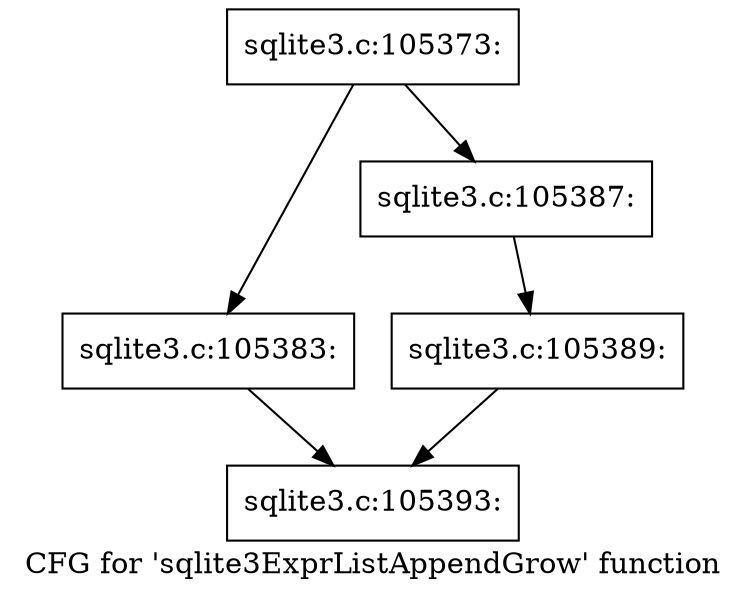 digraph "CFG for 'sqlite3ExprListAppendGrow' function" {
	label="CFG for 'sqlite3ExprListAppendGrow' function";

	Node0x55c0f9ca74d0 [shape=record,label="{sqlite3.c:105373:}"];
	Node0x55c0f9ca74d0 -> Node0x55c0f9cabba0;
	Node0x55c0f9ca74d0 -> Node0x55c0f9cabc40;
	Node0x55c0f9cabba0 [shape=record,label="{sqlite3.c:105383:}"];
	Node0x55c0f9cabba0 -> Node0x55c0f9ca7650;
	Node0x55c0f9cabc40 [shape=record,label="{sqlite3.c:105387:}"];
	Node0x55c0f9cabc40 -> Node0x55c0f9cabbf0;
	Node0x55c0f9cabbf0 [shape=record,label="{sqlite3.c:105389:}"];
	Node0x55c0f9cabbf0 -> Node0x55c0f9ca7650;
	Node0x55c0f9ca7650 [shape=record,label="{sqlite3.c:105393:}"];
}
